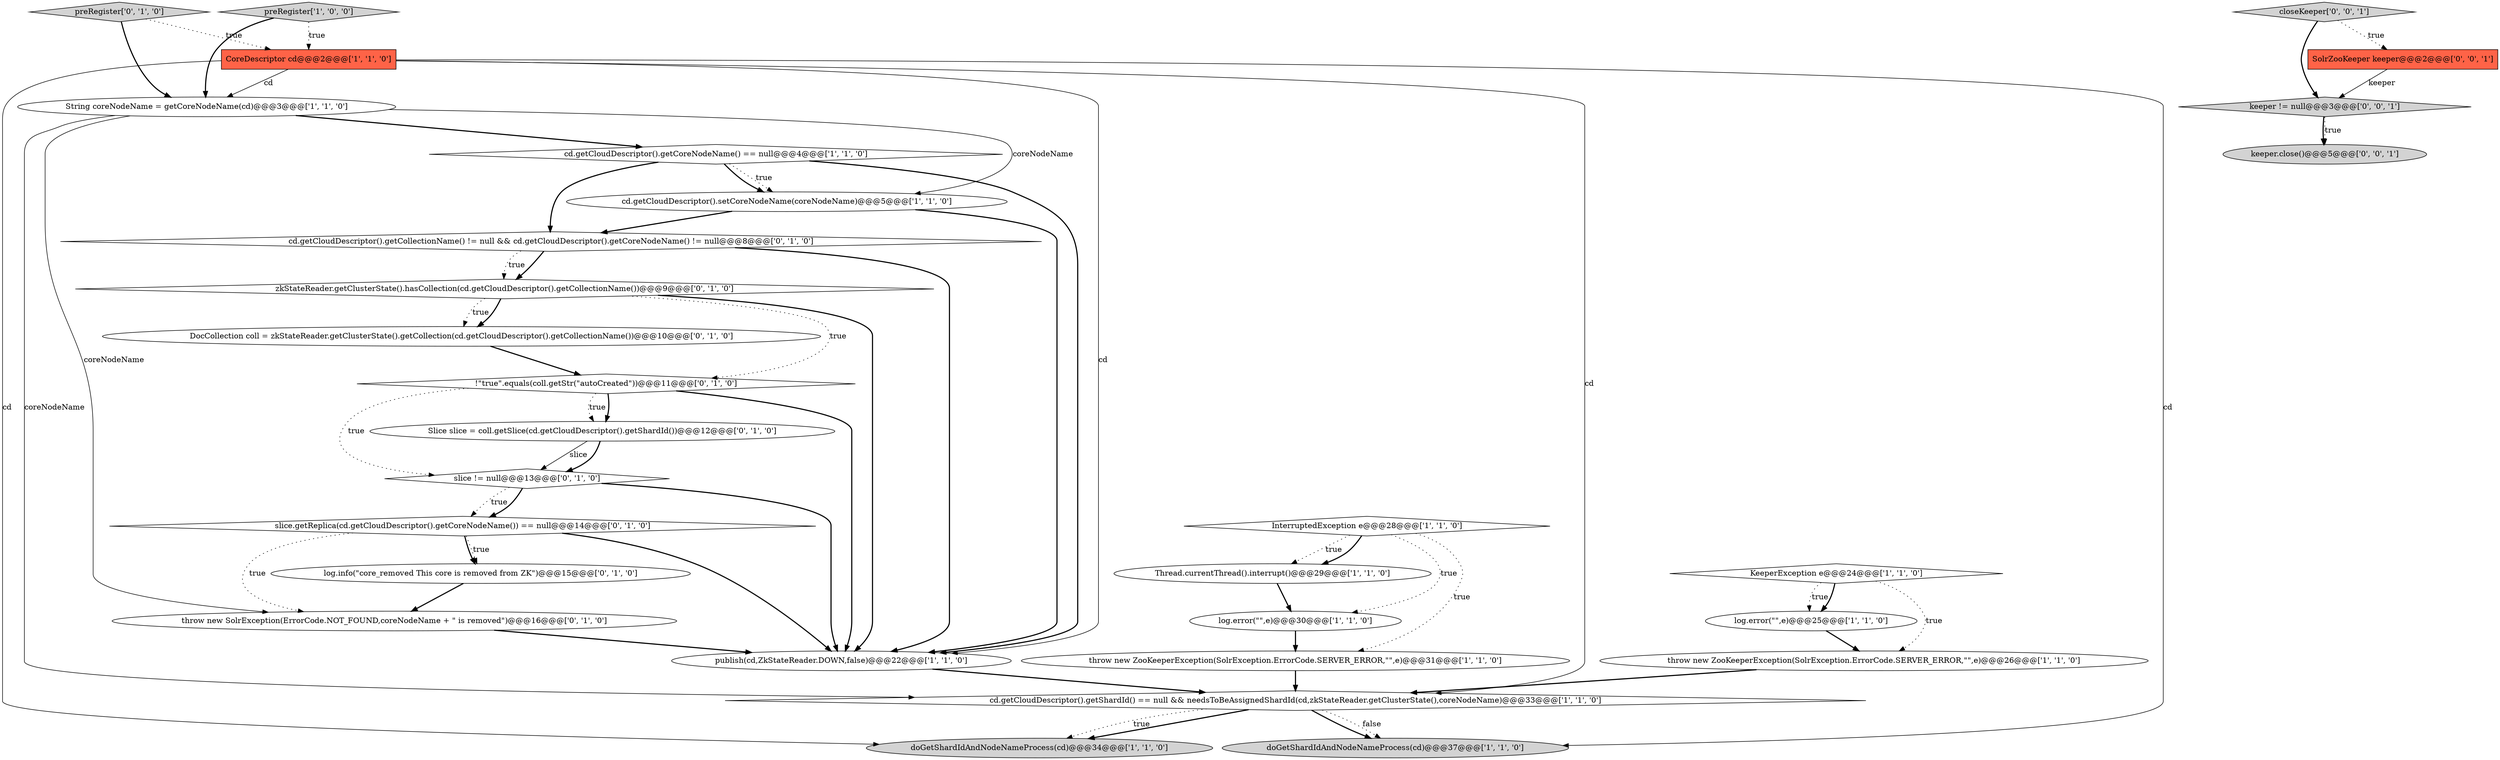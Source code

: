 digraph {
15 [style = filled, label = "throw new ZooKeeperException(SolrException.ErrorCode.SERVER_ERROR,\"\",e)@@@26@@@['1', '1', '0']", fillcolor = white, shape = ellipse image = "AAA0AAABBB1BBB"];
0 [style = filled, label = "log.error(\"\",e)@@@30@@@['1', '1', '0']", fillcolor = white, shape = ellipse image = "AAA0AAABBB1BBB"];
28 [style = filled, label = "keeper.close()@@@5@@@['0', '0', '1']", fillcolor = lightgray, shape = ellipse image = "AAA0AAABBB3BBB"];
29 [style = filled, label = "closeKeeper['0', '0', '1']", fillcolor = lightgray, shape = diamond image = "AAA0AAABBB3BBB"];
9 [style = filled, label = "String coreNodeName = getCoreNodeName(cd)@@@3@@@['1', '1', '0']", fillcolor = white, shape = ellipse image = "AAA0AAABBB1BBB"];
8 [style = filled, label = "cd.getCloudDescriptor().getShardId() == null && needsToBeAssignedShardId(cd,zkStateReader.getClusterState(),coreNodeName)@@@33@@@['1', '1', '0']", fillcolor = white, shape = diamond image = "AAA0AAABBB1BBB"];
3 [style = filled, label = "InterruptedException e@@@28@@@['1', '1', '0']", fillcolor = white, shape = diamond image = "AAA0AAABBB1BBB"];
25 [style = filled, label = "log.info(\"core_removed This core is removed from ZK\")@@@15@@@['0', '1', '0']", fillcolor = white, shape = ellipse image = "AAA1AAABBB2BBB"];
27 [style = filled, label = "keeper != null@@@3@@@['0', '0', '1']", fillcolor = lightgray, shape = diamond image = "AAA0AAABBB3BBB"];
22 [style = filled, label = "throw new SolrException(ErrorCode.NOT_FOUND,coreNodeName + \" is removed\")@@@16@@@['0', '1', '0']", fillcolor = white, shape = ellipse image = "AAA1AAABBB2BBB"];
23 [style = filled, label = "Slice slice = coll.getSlice(cd.getCloudDescriptor().getShardId())@@@12@@@['0', '1', '0']", fillcolor = white, shape = ellipse image = "AAA1AAABBB2BBB"];
12 [style = filled, label = "publish(cd,ZkStateReader.DOWN,false)@@@22@@@['1', '1', '0']", fillcolor = white, shape = ellipse image = "AAA0AAABBB1BBB"];
10 [style = filled, label = "doGetShardIdAndNodeNameProcess(cd)@@@37@@@['1', '1', '0']", fillcolor = lightgray, shape = ellipse image = "AAA0AAABBB1BBB"];
4 [style = filled, label = "CoreDescriptor cd@@@2@@@['1', '1', '0']", fillcolor = tomato, shape = box image = "AAA0AAABBB1BBB"];
6 [style = filled, label = "KeeperException e@@@24@@@['1', '1', '0']", fillcolor = white, shape = diamond image = "AAA0AAABBB1BBB"];
21 [style = filled, label = "DocCollection coll = zkStateReader.getClusterState().getCollection(cd.getCloudDescriptor().getCollectionName())@@@10@@@['0', '1', '0']", fillcolor = white, shape = ellipse image = "AAA1AAABBB2BBB"];
7 [style = filled, label = "log.error(\"\",e)@@@25@@@['1', '1', '0']", fillcolor = white, shape = ellipse image = "AAA0AAABBB1BBB"];
18 [style = filled, label = "slice != null@@@13@@@['0', '1', '0']", fillcolor = white, shape = diamond image = "AAA1AAABBB2BBB"];
24 [style = filled, label = "preRegister['0', '1', '0']", fillcolor = lightgray, shape = diamond image = "AAA0AAABBB2BBB"];
14 [style = filled, label = "throw new ZooKeeperException(SolrException.ErrorCode.SERVER_ERROR,\"\",e)@@@31@@@['1', '1', '0']", fillcolor = white, shape = ellipse image = "AAA0AAABBB1BBB"];
19 [style = filled, label = "!\"true\".equals(coll.getStr(\"autoCreated\"))@@@11@@@['0', '1', '0']", fillcolor = white, shape = diamond image = "AAA1AAABBB2BBB"];
16 [style = filled, label = "slice.getReplica(cd.getCloudDescriptor().getCoreNodeName()) == null@@@14@@@['0', '1', '0']", fillcolor = white, shape = diamond image = "AAA1AAABBB2BBB"];
2 [style = filled, label = "preRegister['1', '0', '0']", fillcolor = lightgray, shape = diamond image = "AAA0AAABBB1BBB"];
1 [style = filled, label = "Thread.currentThread().interrupt()@@@29@@@['1', '1', '0']", fillcolor = white, shape = ellipse image = "AAA0AAABBB1BBB"];
13 [style = filled, label = "doGetShardIdAndNodeNameProcess(cd)@@@34@@@['1', '1', '0']", fillcolor = lightgray, shape = ellipse image = "AAA0AAABBB1BBB"];
20 [style = filled, label = "zkStateReader.getClusterState().hasCollection(cd.getCloudDescriptor().getCollectionName())@@@9@@@['0', '1', '0']", fillcolor = white, shape = diamond image = "AAA1AAABBB2BBB"];
5 [style = filled, label = "cd.getCloudDescriptor().getCoreNodeName() == null@@@4@@@['1', '1', '0']", fillcolor = white, shape = diamond image = "AAA0AAABBB1BBB"];
26 [style = filled, label = "SolrZooKeeper keeper@@@2@@@['0', '0', '1']", fillcolor = tomato, shape = box image = "AAA0AAABBB3BBB"];
11 [style = filled, label = "cd.getCloudDescriptor().setCoreNodeName(coreNodeName)@@@5@@@['1', '1', '0']", fillcolor = white, shape = ellipse image = "AAA0AAABBB1BBB"];
17 [style = filled, label = "cd.getCloudDescriptor().getCollectionName() != null && cd.getCloudDescriptor().getCoreNodeName() != null@@@8@@@['0', '1', '0']", fillcolor = white, shape = diamond image = "AAA1AAABBB2BBB"];
16->22 [style = dotted, label="true"];
4->13 [style = solid, label="cd"];
29->27 [style = bold, label=""];
5->11 [style = dotted, label="true"];
2->4 [style = dotted, label="true"];
11->12 [style = bold, label=""];
26->27 [style = solid, label="keeper"];
20->21 [style = dotted, label="true"];
27->28 [style = bold, label=""];
6->7 [style = dotted, label="true"];
23->18 [style = solid, label="slice"];
16->25 [style = bold, label=""];
3->1 [style = dotted, label="true"];
4->12 [style = solid, label="cd"];
8->10 [style = dotted, label="false"];
4->9 [style = solid, label="cd"];
3->14 [style = dotted, label="true"];
17->12 [style = bold, label=""];
29->26 [style = dotted, label="true"];
11->17 [style = bold, label=""];
9->8 [style = solid, label="coreNodeName"];
17->20 [style = bold, label=""];
19->23 [style = bold, label=""];
3->1 [style = bold, label=""];
19->18 [style = dotted, label="true"];
3->0 [style = dotted, label="true"];
5->17 [style = bold, label=""];
19->23 [style = dotted, label="true"];
16->12 [style = bold, label=""];
20->21 [style = bold, label=""];
18->16 [style = dotted, label="true"];
4->8 [style = solid, label="cd"];
2->9 [style = bold, label=""];
21->19 [style = bold, label=""];
4->10 [style = solid, label="cd"];
5->11 [style = bold, label=""];
17->20 [style = dotted, label="true"];
18->16 [style = bold, label=""];
14->8 [style = bold, label=""];
8->13 [style = bold, label=""];
8->13 [style = dotted, label="true"];
9->22 [style = solid, label="coreNodeName"];
23->18 [style = bold, label=""];
24->9 [style = bold, label=""];
16->25 [style = dotted, label="true"];
5->12 [style = bold, label=""];
7->15 [style = bold, label=""];
20->19 [style = dotted, label="true"];
18->12 [style = bold, label=""];
6->7 [style = bold, label=""];
22->12 [style = bold, label=""];
0->14 [style = bold, label=""];
15->8 [style = bold, label=""];
9->5 [style = bold, label=""];
12->8 [style = bold, label=""];
19->12 [style = bold, label=""];
20->12 [style = bold, label=""];
8->10 [style = bold, label=""];
25->22 [style = bold, label=""];
27->28 [style = dotted, label="true"];
6->15 [style = dotted, label="true"];
24->4 [style = dotted, label="true"];
1->0 [style = bold, label=""];
9->11 [style = solid, label="coreNodeName"];
}
